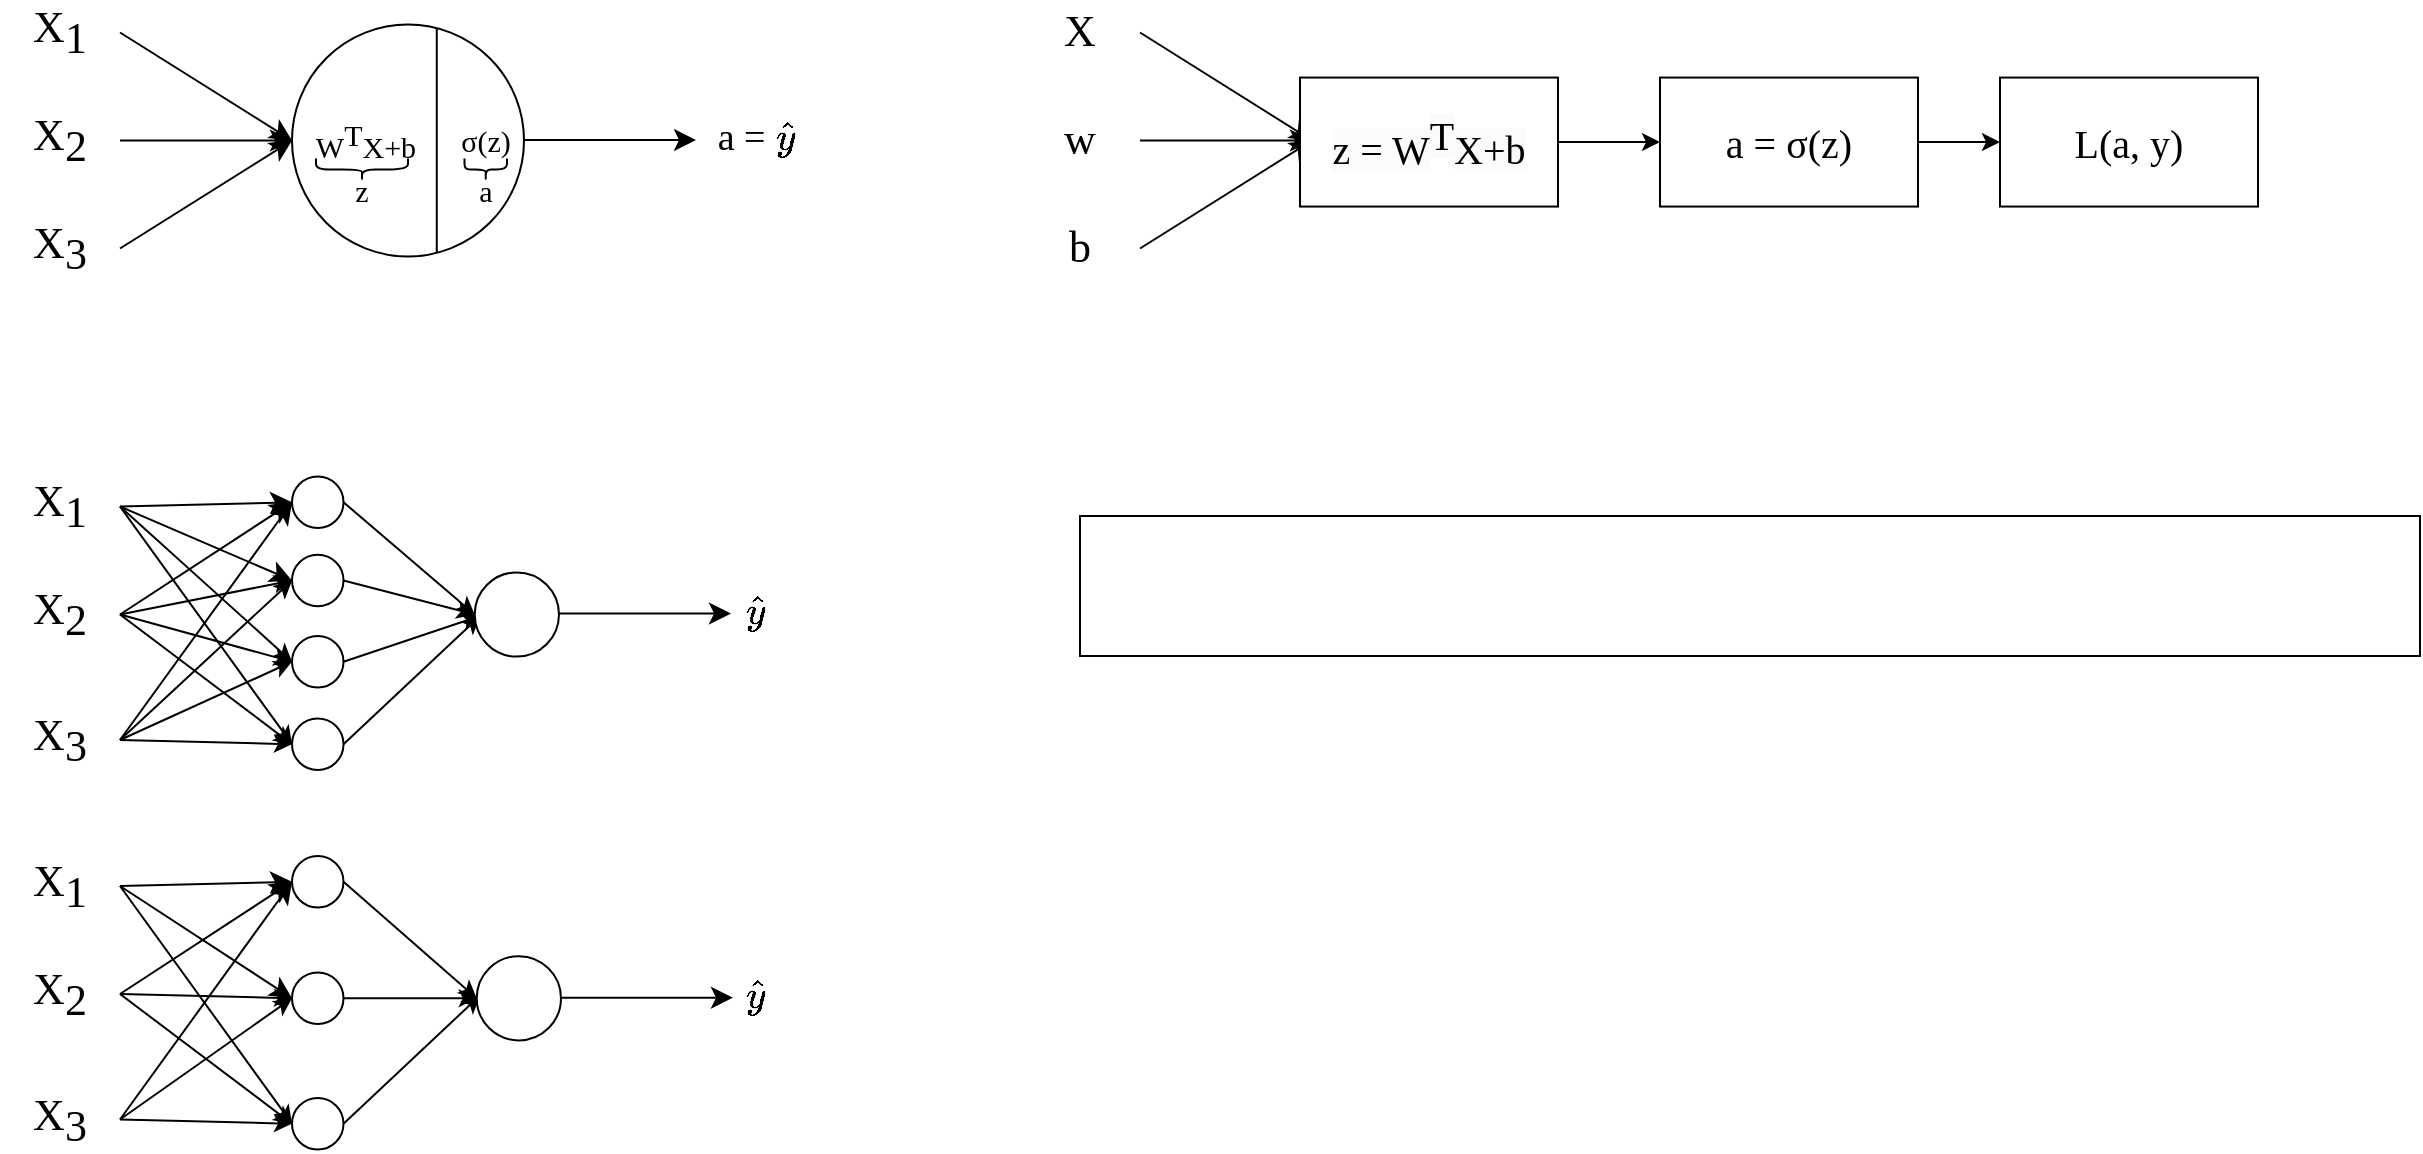 <mxfile version="22.1.18" type="github" pages="2">
  <diagram name="페이지-1" id="_IFYJEpoKboHJhsEix0b">
    <mxGraphModel dx="2501" dy="1991" grid="1" gridSize="10" guides="1" tooltips="1" connect="1" arrows="1" fold="1" page="1" pageScale="1" pageWidth="827" pageHeight="1169" math="1" shadow="0">
      <root>
        <mxCell id="0" />
        <mxCell id="1" parent="0" />
        <mxCell id="_biOvlT3jY3KUtjjb9Sy-1" value="X&lt;sub style=&quot;font-size: 22px;&quot;&gt;1&lt;/sub&gt;" style="text;strokeColor=none;fillColor=none;html=1;align=center;verticalAlign=middle;whiteSpace=wrap;rounded=0;fontSize=22;fontFamily=Times New Roman;" parent="1" vertex="1">
          <mxGeometry x="-360" y="-956.75" width="60" height="30" as="geometry" />
        </mxCell>
        <mxCell id="_biOvlT3jY3KUtjjb9Sy-2" value="X&lt;sub style=&quot;font-size: 22px;&quot;&gt;2&lt;/sub&gt;" style="text;strokeColor=none;fillColor=none;html=1;align=center;verticalAlign=middle;whiteSpace=wrap;rounded=0;fontSize=22;fontFamily=Times New Roman;" parent="1" vertex="1">
          <mxGeometry x="-360" y="-902.75" width="60" height="30" as="geometry" />
        </mxCell>
        <mxCell id="_biOvlT3jY3KUtjjb9Sy-3" value="X&lt;sub style=&quot;font-size: 22px;&quot;&gt;3&lt;/sub&gt;" style="text;strokeColor=none;fillColor=none;html=1;align=center;verticalAlign=middle;whiteSpace=wrap;rounded=0;fontSize=22;fontFamily=Times New Roman;" parent="1" vertex="1">
          <mxGeometry x="-360" y="-848.75" width="60" height="30" as="geometry" />
        </mxCell>
        <mxCell id="_biOvlT3jY3KUtjjb9Sy-4" value="" style="ellipse;whiteSpace=wrap;html=1;aspect=fixed;fontSize=15;fontFamily=Times New Roman;" parent="1" vertex="1">
          <mxGeometry x="-214" y="-945.75" width="116" height="116" as="geometry" />
        </mxCell>
        <mxCell id="_biOvlT3jY3KUtjjb9Sy-5" value="" style="endArrow=none;html=1;rounded=0;fontSize=15;startSize=8;endSize=8;curved=1;entryX=0.624;entryY=0.019;entryDx=0;entryDy=0;entryPerimeter=0;exitX=0.624;exitY=0.983;exitDx=0;exitDy=0;exitPerimeter=0;fontFamily=Times New Roman;" parent="1" source="_biOvlT3jY3KUtjjb9Sy-4" target="_biOvlT3jY3KUtjjb9Sy-4" edge="1">
          <mxGeometry width="50" height="50" relative="1" as="geometry">
            <mxPoint x="-141.682" y="-833.87" as="sourcePoint" />
            <mxPoint x="-140.764" y="-927.2" as="targetPoint" />
          </mxGeometry>
        </mxCell>
        <mxCell id="_biOvlT3jY3KUtjjb9Sy-6" value="W&lt;sup style=&quot;font-size: 15px;&quot;&gt;T&lt;/sup&gt;X+b" style="text;strokeColor=none;fillColor=none;html=1;align=center;verticalAlign=middle;whiteSpace=wrap;rounded=0;fontSize=15;fontFamily=Times New Roman;" parent="1" vertex="1">
          <mxGeometry x="-207" y="-902.75" width="60" height="30" as="geometry" />
        </mxCell>
        <mxCell id="_biOvlT3jY3KUtjjb9Sy-7" value="σ(z)" style="text;strokeColor=none;fillColor=none;html=1;align=center;verticalAlign=middle;whiteSpace=wrap;rounded=0;fontSize=15;fontFamily=Times New Roman;" parent="1" vertex="1">
          <mxGeometry x="-147" y="-902.75" width="60" height="30" as="geometry" />
        </mxCell>
        <mxCell id="_biOvlT3jY3KUtjjb9Sy-8" value="" style="shape=curlyBracket;whiteSpace=wrap;html=1;rounded=1;flipH=1;labelPosition=right;verticalLabelPosition=middle;align=left;verticalAlign=middle;fontSize=15;rotation=90;fontFamily=Times New Roman;" parent="1" vertex="1">
          <mxGeometry x="-184.5" y="-896.25" width="11" height="46" as="geometry" />
        </mxCell>
        <mxCell id="_biOvlT3jY3KUtjjb9Sy-9" value="" style="shape=curlyBracket;whiteSpace=wrap;html=1;rounded=1;flipH=1;labelPosition=right;verticalLabelPosition=middle;align=left;verticalAlign=middle;fontSize=15;rotation=90;fontFamily=Times New Roman;" parent="1" vertex="1">
          <mxGeometry x="-122.63" y="-883.87" width="11" height="21.25" as="geometry" />
        </mxCell>
        <mxCell id="_biOvlT3jY3KUtjjb9Sy-10" value="z" style="text;strokeColor=none;fillColor=none;html=1;align=center;verticalAlign=middle;whiteSpace=wrap;rounded=0;fontSize=15;fontFamily=Times New Roman;" parent="1" vertex="1">
          <mxGeometry x="-208.87" y="-877.75" width="60" height="30" as="geometry" />
        </mxCell>
        <mxCell id="_biOvlT3jY3KUtjjb9Sy-11" value="a" style="text;strokeColor=none;fillColor=none;html=1;align=center;verticalAlign=middle;whiteSpace=wrap;rounded=0;fontSize=15;fontFamily=Times New Roman;" parent="1" vertex="1">
          <mxGeometry x="-147" y="-877.75" width="60" height="30" as="geometry" />
        </mxCell>
        <mxCell id="_biOvlT3jY3KUtjjb9Sy-12" value="" style="endArrow=classic;html=1;rounded=0;fontSize=15;startSize=8;endSize=8;curved=1;exitX=1;exitY=0.5;exitDx=0;exitDy=0;entryX=0;entryY=0.5;entryDx=0;entryDy=0;fontFamily=Times New Roman;" parent="1" source="_biOvlT3jY3KUtjjb9Sy-1" target="_biOvlT3jY3KUtjjb9Sy-4" edge="1">
          <mxGeometry width="50" height="50" relative="1" as="geometry">
            <mxPoint x="-302" y="-935.75" as="sourcePoint" />
            <mxPoint x="-252" y="-985.75" as="targetPoint" />
          </mxGeometry>
        </mxCell>
        <mxCell id="_biOvlT3jY3KUtjjb9Sy-13" value="" style="endArrow=classic;html=1;rounded=0;fontSize=15;startSize=8;endSize=8;curved=1;exitX=1;exitY=0.5;exitDx=0;exitDy=0;entryX=0;entryY=0.5;entryDx=0;entryDy=0;fontFamily=Times New Roman;" parent="1" source="_biOvlT3jY3KUtjjb9Sy-2" target="_biOvlT3jY3KUtjjb9Sy-4" edge="1">
          <mxGeometry width="50" height="50" relative="1" as="geometry">
            <mxPoint x="-290" y="-931.75" as="sourcePoint" />
            <mxPoint x="-156" y="-882.75" as="targetPoint" />
          </mxGeometry>
        </mxCell>
        <mxCell id="_biOvlT3jY3KUtjjb9Sy-14" value="" style="endArrow=classic;html=1;rounded=0;fontSize=15;startSize=8;endSize=8;curved=1;exitX=1;exitY=0.5;exitDx=0;exitDy=0;entryX=0;entryY=0.5;entryDx=0;entryDy=0;fontFamily=Times New Roman;" parent="1" source="_biOvlT3jY3KUtjjb9Sy-3" target="_biOvlT3jY3KUtjjb9Sy-4" edge="1">
          <mxGeometry width="50" height="50" relative="1" as="geometry">
            <mxPoint x="-280" y="-921.75" as="sourcePoint" />
            <mxPoint x="-146" y="-872.75" as="targetPoint" />
          </mxGeometry>
        </mxCell>
        <mxCell id="_biOvlT3jY3KUtjjb9Sy-15" value="" style="endArrow=classic;html=1;rounded=0;fontSize=15;startSize=8;endSize=8;curved=1;exitX=1;exitY=0.5;exitDx=0;exitDy=0;entryX=0;entryY=0.5;entryDx=0;entryDy=0;fontFamily=Times New Roman;" parent="1" edge="1">
          <mxGeometry width="50" height="50" relative="1" as="geometry">
            <mxPoint x="-98" y="-887.99" as="sourcePoint" />
            <mxPoint x="-12" y="-887.99" as="targetPoint" />
          </mxGeometry>
        </mxCell>
        <mxCell id="_biOvlT3jY3KUtjjb9Sy-18" value="&lt;font style=&quot;font-size: 19px;&quot;&gt;a = \( \hat{y} \)&lt;/font&gt;" style="text;html=1;strokeColor=none;fillColor=none;align=center;verticalAlign=middle;whiteSpace=wrap;rounded=0;aspect=fixed;fontSize=19;fontFamily=Times New Roman;" parent="1" vertex="1">
          <mxGeometry x="-60" y="-956.75" width="156" height="135.06" as="geometry" />
        </mxCell>
        <mxCell id="_biOvlT3jY3KUtjjb9Sy-42" style="rounded=0;orthogonalLoop=1;jettySize=auto;html=1;exitX=1;exitY=0.5;exitDx=0;exitDy=0;entryX=0;entryY=0.5;entryDx=0;entryDy=0;fontSize=15;fontFamily=Times New Roman;" parent="1" source="_biOvlT3jY3KUtjjb9Sy-19" target="_biOvlT3jY3KUtjjb9Sy-36" edge="1">
          <mxGeometry relative="1" as="geometry" />
        </mxCell>
        <mxCell id="_biOvlT3jY3KUtjjb9Sy-44" style="rounded=0;orthogonalLoop=1;jettySize=auto;html=1;exitX=1;exitY=0.5;exitDx=0;exitDy=0;entryX=0;entryY=0.5;entryDx=0;entryDy=0;fontSize=15;fontFamily=Times New Roman;" parent="1" source="_biOvlT3jY3KUtjjb9Sy-19" target="_biOvlT3jY3KUtjjb9Sy-37" edge="1">
          <mxGeometry relative="1" as="geometry" />
        </mxCell>
        <mxCell id="_biOvlT3jY3KUtjjb9Sy-19" value="X&lt;sub style=&quot;font-size: 22px;&quot;&gt;1&lt;/sub&gt;" style="text;strokeColor=none;fillColor=none;html=1;align=center;verticalAlign=middle;whiteSpace=wrap;rounded=0;fontSize=22;fontFamily=Times New Roman;" parent="1" vertex="1">
          <mxGeometry x="-360" y="-719.75" width="60" height="30" as="geometry" />
        </mxCell>
        <mxCell id="_biOvlT3jY3KUtjjb9Sy-45" style="rounded=0;orthogonalLoop=1;jettySize=auto;html=1;exitX=1;exitY=0.5;exitDx=0;exitDy=0;entryX=0;entryY=0.5;entryDx=0;entryDy=0;fontSize=15;fontFamily=Times New Roman;" parent="1" source="_biOvlT3jY3KUtjjb9Sy-20" target="_biOvlT3jY3KUtjjb9Sy-35" edge="1">
          <mxGeometry relative="1" as="geometry" />
        </mxCell>
        <mxCell id="_biOvlT3jY3KUtjjb9Sy-46" style="rounded=0;orthogonalLoop=1;jettySize=auto;html=1;exitX=1;exitY=0.5;exitDx=0;exitDy=0;entryX=0;entryY=0.5;entryDx=0;entryDy=0;fontSize=15;fontFamily=Times New Roman;" parent="1" source="_biOvlT3jY3KUtjjb9Sy-20" target="_biOvlT3jY3KUtjjb9Sy-36" edge="1">
          <mxGeometry relative="1" as="geometry" />
        </mxCell>
        <mxCell id="_biOvlT3jY3KUtjjb9Sy-47" style="rounded=0;orthogonalLoop=1;jettySize=auto;html=1;exitX=1;exitY=0.5;exitDx=0;exitDy=0;entryX=0;entryY=0.5;entryDx=0;entryDy=0;fontSize=15;fontFamily=Times New Roman;" parent="1" source="_biOvlT3jY3KUtjjb9Sy-20" target="_biOvlT3jY3KUtjjb9Sy-37" edge="1">
          <mxGeometry relative="1" as="geometry" />
        </mxCell>
        <mxCell id="_biOvlT3jY3KUtjjb9Sy-20" value="X&lt;sub style=&quot;font-size: 22px;&quot;&gt;2&lt;/sub&gt;" style="text;strokeColor=none;fillColor=none;html=1;align=center;verticalAlign=middle;whiteSpace=wrap;rounded=0;fontSize=22;fontFamily=Times New Roman;" parent="1" vertex="1">
          <mxGeometry x="-360" y="-665.75" width="60" height="30" as="geometry" />
        </mxCell>
        <mxCell id="_biOvlT3jY3KUtjjb9Sy-48" style="rounded=0;orthogonalLoop=1;jettySize=auto;html=1;exitX=1;exitY=0.5;exitDx=0;exitDy=0;entryX=0;entryY=0.5;entryDx=0;entryDy=0;fontSize=15;fontFamily=Times New Roman;" parent="1" source="_biOvlT3jY3KUtjjb9Sy-21" target="_biOvlT3jY3KUtjjb9Sy-35" edge="1">
          <mxGeometry relative="1" as="geometry" />
        </mxCell>
        <mxCell id="_biOvlT3jY3KUtjjb9Sy-49" style="rounded=0;orthogonalLoop=1;jettySize=auto;html=1;exitX=1;exitY=0.5;exitDx=0;exitDy=0;entryX=0;entryY=0.5;entryDx=0;entryDy=0;fontSize=15;fontFamily=Times New Roman;" parent="1" source="_biOvlT3jY3KUtjjb9Sy-21" target="_biOvlT3jY3KUtjjb9Sy-36" edge="1">
          <mxGeometry relative="1" as="geometry" />
        </mxCell>
        <mxCell id="_biOvlT3jY3KUtjjb9Sy-50" style="rounded=0;orthogonalLoop=1;jettySize=auto;html=1;exitX=1;exitY=0.5;exitDx=0;exitDy=0;entryX=0;entryY=0.5;entryDx=0;entryDy=0;fontSize=15;fontFamily=Times New Roman;" parent="1" source="_biOvlT3jY3KUtjjb9Sy-21" target="_biOvlT3jY3KUtjjb9Sy-37" edge="1">
          <mxGeometry relative="1" as="geometry" />
        </mxCell>
        <mxCell id="_biOvlT3jY3KUtjjb9Sy-21" value="X&lt;sub style=&quot;font-size: 22px;&quot;&gt;3&lt;/sub&gt;" style="text;strokeColor=none;fillColor=none;html=1;align=center;verticalAlign=middle;whiteSpace=wrap;rounded=0;fontSize=22;fontFamily=Times New Roman;" parent="1" vertex="1">
          <mxGeometry x="-360" y="-603" width="60" height="30" as="geometry" />
        </mxCell>
        <mxCell id="_biOvlT3jY3KUtjjb9Sy-52" style="rounded=0;orthogonalLoop=1;jettySize=auto;html=1;exitX=1;exitY=0.5;exitDx=0;exitDy=0;entryX=0;entryY=0.5;entryDx=0;entryDy=0;fontSize=15;fontFamily=Times New Roman;" parent="1" source="_biOvlT3jY3KUtjjb9Sy-22" target="_biOvlT3jY3KUtjjb9Sy-51" edge="1">
          <mxGeometry relative="1" as="geometry" />
        </mxCell>
        <mxCell id="_biOvlT3jY3KUtjjb9Sy-22" value="" style="ellipse;whiteSpace=wrap;html=1;aspect=fixed;fontSize=15;fontFamily=Times New Roman;" parent="1" vertex="1">
          <mxGeometry x="-214" y="-719.75" width="25.75" height="25.75" as="geometry" />
        </mxCell>
        <mxCell id="_biOvlT3jY3KUtjjb9Sy-30" value="" style="endArrow=classic;html=1;rounded=0;fontSize=15;startSize=8;endSize=8;curved=1;exitX=1;exitY=0.5;exitDx=0;exitDy=0;entryX=0;entryY=0.5;entryDx=0;entryDy=0;fontFamily=Times New Roman;" parent="1" source="_biOvlT3jY3KUtjjb9Sy-19" target="_biOvlT3jY3KUtjjb9Sy-22" edge="1">
          <mxGeometry width="50" height="50" relative="1" as="geometry">
            <mxPoint x="-302" y="-715.75" as="sourcePoint" />
            <mxPoint x="-252" y="-765.75" as="targetPoint" />
          </mxGeometry>
        </mxCell>
        <mxCell id="_biOvlT3jY3KUtjjb9Sy-31" value="" style="endArrow=classic;html=1;rounded=0;fontSize=15;startSize=8;endSize=8;curved=1;exitX=1;exitY=0.5;exitDx=0;exitDy=0;entryX=0;entryY=0.5;entryDx=0;entryDy=0;fontFamily=Times New Roman;" parent="1" source="_biOvlT3jY3KUtjjb9Sy-20" target="_biOvlT3jY3KUtjjb9Sy-22" edge="1">
          <mxGeometry width="50" height="50" relative="1" as="geometry">
            <mxPoint x="-290" y="-711.75" as="sourcePoint" />
            <mxPoint x="-156" y="-662.75" as="targetPoint" />
          </mxGeometry>
        </mxCell>
        <mxCell id="_biOvlT3jY3KUtjjb9Sy-32" value="" style="endArrow=classic;html=1;rounded=0;fontSize=15;startSize=8;endSize=8;curved=1;exitX=1;exitY=0.5;exitDx=0;exitDy=0;entryX=0;entryY=0.5;entryDx=0;entryDy=0;fontFamily=Times New Roman;" parent="1" source="_biOvlT3jY3KUtjjb9Sy-21" target="_biOvlT3jY3KUtjjb9Sy-22" edge="1">
          <mxGeometry width="50" height="50" relative="1" as="geometry">
            <mxPoint x="-280" y="-701.75" as="sourcePoint" />
            <mxPoint x="-146" y="-652.75" as="targetPoint" />
          </mxGeometry>
        </mxCell>
        <mxCell id="_biOvlT3jY3KUtjjb9Sy-33" value="" style="endArrow=classic;html=1;rounded=0;fontSize=15;startSize=8;endSize=8;curved=1;exitX=1;exitY=0.5;exitDx=0;exitDy=0;entryX=0;entryY=0.5;entryDx=0;entryDy=0;fontFamily=Times New Roman;" parent="1" edge="1">
          <mxGeometry width="50" height="50" relative="1" as="geometry">
            <mxPoint x="-80.51" y="-651.25" as="sourcePoint" />
            <mxPoint x="5.49" y="-651.25" as="targetPoint" />
          </mxGeometry>
        </mxCell>
        <mxCell id="_biOvlT3jY3KUtjjb9Sy-34" value="&lt;font style=&quot;font-size: 19px;&quot;&gt;\( \hat{y} \)&lt;/font&gt;" style="text;html=1;strokeColor=none;fillColor=none;align=center;verticalAlign=middle;whiteSpace=wrap;rounded=0;aspect=fixed;fontSize=19;fontFamily=Times New Roman;" parent="1" vertex="1">
          <mxGeometry x="-60" y="-719.75" width="156" height="135.06" as="geometry" />
        </mxCell>
        <mxCell id="_biOvlT3jY3KUtjjb9Sy-53" style="edgeStyle=none;rounded=0;orthogonalLoop=1;jettySize=auto;html=1;exitX=1;exitY=0.5;exitDx=0;exitDy=0;entryX=0;entryY=0.5;entryDx=0;entryDy=0;fontSize=15;fontFamily=Times New Roman;" parent="1" source="_biOvlT3jY3KUtjjb9Sy-35" target="_biOvlT3jY3KUtjjb9Sy-51" edge="1">
          <mxGeometry relative="1" as="geometry" />
        </mxCell>
        <mxCell id="_biOvlT3jY3KUtjjb9Sy-35" value="" style="ellipse;whiteSpace=wrap;html=1;aspect=fixed;fontSize=15;fontFamily=Times New Roman;" parent="1" vertex="1">
          <mxGeometry x="-214" y="-680.62" width="25.75" height="25.75" as="geometry" />
        </mxCell>
        <mxCell id="_biOvlT3jY3KUtjjb9Sy-54" style="edgeStyle=none;rounded=0;orthogonalLoop=1;jettySize=auto;html=1;exitX=1;exitY=0.5;exitDx=0;exitDy=0;fontSize=15;fontFamily=Times New Roman;" parent="1" source="_biOvlT3jY3KUtjjb9Sy-36" edge="1">
          <mxGeometry relative="1" as="geometry">
            <mxPoint x="-120" y="-650" as="targetPoint" />
          </mxGeometry>
        </mxCell>
        <mxCell id="_biOvlT3jY3KUtjjb9Sy-36" value="" style="ellipse;whiteSpace=wrap;html=1;aspect=fixed;fontSize=15;fontFamily=Times New Roman;" parent="1" vertex="1">
          <mxGeometry x="-214" y="-640" width="25.75" height="25.75" as="geometry" />
        </mxCell>
        <mxCell id="_biOvlT3jY3KUtjjb9Sy-55" style="edgeStyle=none;rounded=0;orthogonalLoop=1;jettySize=auto;html=1;exitX=1;exitY=0.5;exitDx=0;exitDy=0;fontSize=15;fontFamily=Times New Roman;" parent="1" source="_biOvlT3jY3KUtjjb9Sy-37" edge="1">
          <mxGeometry relative="1" as="geometry">
            <mxPoint x="-120" y="-650" as="targetPoint" />
          </mxGeometry>
        </mxCell>
        <mxCell id="_biOvlT3jY3KUtjjb9Sy-37" value="" style="ellipse;whiteSpace=wrap;html=1;aspect=fixed;fontSize=15;fontFamily=Times New Roman;" parent="1" vertex="1">
          <mxGeometry x="-214" y="-598.75" width="25.75" height="25.75" as="geometry" />
        </mxCell>
        <mxCell id="_biOvlT3jY3KUtjjb9Sy-41" value="" style="endArrow=classic;html=1;rounded=0;fontSize=15;startSize=8;endSize=8;curved=1;exitX=1;exitY=0.5;exitDx=0;exitDy=0;entryX=0;entryY=0.5;entryDx=0;entryDy=0;fontFamily=Times New Roman;" parent="1" source="_biOvlT3jY3KUtjjb9Sy-19" target="_biOvlT3jY3KUtjjb9Sy-35" edge="1">
          <mxGeometry width="50" height="50" relative="1" as="geometry">
            <mxPoint x="-290" y="-695" as="sourcePoint" />
            <mxPoint x="-204" y="-697" as="targetPoint" />
          </mxGeometry>
        </mxCell>
        <mxCell id="_biOvlT3jY3KUtjjb9Sy-51" value="" style="ellipse;whiteSpace=wrap;html=1;aspect=fixed;fontSize=15;fontFamily=Times New Roman;" parent="1" vertex="1">
          <mxGeometry x="-122.63" y="-671.81" width="42.12" height="42.12" as="geometry" />
        </mxCell>
        <mxCell id="_biOvlT3jY3KUtjjb9Sy-58" style="rounded=0;orthogonalLoop=1;jettySize=auto;html=1;exitX=1;exitY=0.5;exitDx=0;exitDy=0;entryX=0;entryY=0.5;entryDx=0;entryDy=0;fontSize=15;fontFamily=Times New Roman;" parent="1" source="_biOvlT3jY3KUtjjb9Sy-60" target="_biOvlT3jY3KUtjjb9Sy-78" edge="1">
          <mxGeometry relative="1" as="geometry" />
        </mxCell>
        <mxCell id="_biOvlT3jY3KUtjjb9Sy-60" value="X&lt;sub style=&quot;font-size: 22px;&quot;&gt;1&lt;/sub&gt;" style="text;strokeColor=none;fillColor=none;html=1;align=center;verticalAlign=middle;whiteSpace=wrap;rounded=0;fontSize=22;fontFamily=Times New Roman;" parent="1" vertex="1">
          <mxGeometry x="-360" y="-530" width="60" height="30" as="geometry" />
        </mxCell>
        <mxCell id="_biOvlT3jY3KUtjjb9Sy-61" style="rounded=0;orthogonalLoop=1;jettySize=auto;html=1;exitX=1;exitY=0.5;exitDx=0;exitDy=0;entryX=0;entryY=0.5;entryDx=0;entryDy=0;fontSize=15;fontFamily=Times New Roman;" parent="1" source="_biOvlT3jY3KUtjjb9Sy-64" target="_biOvlT3jY3KUtjjb9Sy-76" edge="1">
          <mxGeometry relative="1" as="geometry" />
        </mxCell>
        <mxCell id="_biOvlT3jY3KUtjjb9Sy-62" style="rounded=0;orthogonalLoop=1;jettySize=auto;html=1;exitX=1;exitY=0.5;exitDx=0;exitDy=0;entryX=0;entryY=0.5;entryDx=0;entryDy=0;fontSize=15;fontFamily=Times New Roman;" parent="1" source="_biOvlT3jY3KUtjjb9Sy-64" target="_biOvlT3jY3KUtjjb9Sy-78" edge="1">
          <mxGeometry relative="1" as="geometry" />
        </mxCell>
        <mxCell id="_biOvlT3jY3KUtjjb9Sy-64" value="X&lt;sub style=&quot;font-size: 22px;&quot;&gt;2&lt;/sub&gt;" style="text;strokeColor=none;fillColor=none;html=1;align=center;verticalAlign=middle;whiteSpace=wrap;rounded=0;fontSize=22;fontFamily=Times New Roman;" parent="1" vertex="1">
          <mxGeometry x="-360" y="-476" width="60" height="30" as="geometry" />
        </mxCell>
        <mxCell id="_biOvlT3jY3KUtjjb9Sy-65" style="rounded=0;orthogonalLoop=1;jettySize=auto;html=1;exitX=1;exitY=0.5;exitDx=0;exitDy=0;entryX=0;entryY=0.5;entryDx=0;entryDy=0;fontSize=15;fontFamily=Times New Roman;" parent="1" source="_biOvlT3jY3KUtjjb9Sy-68" target="_biOvlT3jY3KUtjjb9Sy-76" edge="1">
          <mxGeometry relative="1" as="geometry" />
        </mxCell>
        <mxCell id="_biOvlT3jY3KUtjjb9Sy-66" style="rounded=0;orthogonalLoop=1;jettySize=auto;html=1;exitX=1;exitY=0.5;exitDx=0;exitDy=0;entryX=0;entryY=0.5;entryDx=0;entryDy=0;fontSize=15;fontFamily=Times New Roman;" parent="1" source="_biOvlT3jY3KUtjjb9Sy-68" target="_biOvlT3jY3KUtjjb9Sy-78" edge="1">
          <mxGeometry relative="1" as="geometry" />
        </mxCell>
        <mxCell id="_biOvlT3jY3KUtjjb9Sy-68" value="X&lt;sub style=&quot;font-size: 22px;&quot;&gt;3&lt;/sub&gt;" style="text;strokeColor=none;fillColor=none;html=1;align=center;verticalAlign=middle;whiteSpace=wrap;rounded=0;fontSize=22;fontFamily=Times New Roman;" parent="1" vertex="1">
          <mxGeometry x="-360" y="-413.25" width="60" height="30" as="geometry" />
        </mxCell>
        <mxCell id="_biOvlT3jY3KUtjjb9Sy-69" style="rounded=0;orthogonalLoop=1;jettySize=auto;html=1;exitX=1;exitY=0.5;exitDx=0;exitDy=0;entryX=0;entryY=0.5;entryDx=0;entryDy=0;fontSize=15;fontFamily=Times New Roman;" parent="1" source="_biOvlT3jY3KUtjjb9Sy-70" target="_biOvlT3jY3KUtjjb9Sy-82" edge="1">
          <mxGeometry relative="1" as="geometry" />
        </mxCell>
        <mxCell id="_biOvlT3jY3KUtjjb9Sy-70" value="" style="ellipse;whiteSpace=wrap;html=1;aspect=fixed;fontSize=15;fontFamily=Times New Roman;" parent="1" vertex="1">
          <mxGeometry x="-214" y="-530" width="25.75" height="25.75" as="geometry" />
        </mxCell>
        <mxCell id="_biOvlT3jY3KUtjjb9Sy-71" value="" style="endArrow=classic;html=1;rounded=0;fontSize=15;startSize=8;endSize=8;curved=1;exitX=1;exitY=0.5;exitDx=0;exitDy=0;entryX=0;entryY=0.5;entryDx=0;entryDy=0;fontFamily=Times New Roman;" parent="1" source="_biOvlT3jY3KUtjjb9Sy-60" target="_biOvlT3jY3KUtjjb9Sy-70" edge="1">
          <mxGeometry width="50" height="50" relative="1" as="geometry">
            <mxPoint x="-302" y="-526" as="sourcePoint" />
            <mxPoint x="-252" y="-576" as="targetPoint" />
          </mxGeometry>
        </mxCell>
        <mxCell id="_biOvlT3jY3KUtjjb9Sy-72" value="" style="endArrow=classic;html=1;rounded=0;fontSize=15;startSize=8;endSize=8;curved=1;exitX=1;exitY=0.5;exitDx=0;exitDy=0;entryX=0;entryY=0.5;entryDx=0;entryDy=0;fontFamily=Times New Roman;" parent="1" source="_biOvlT3jY3KUtjjb9Sy-64" target="_biOvlT3jY3KUtjjb9Sy-70" edge="1">
          <mxGeometry width="50" height="50" relative="1" as="geometry">
            <mxPoint x="-290" y="-522" as="sourcePoint" />
            <mxPoint x="-156" y="-473" as="targetPoint" />
          </mxGeometry>
        </mxCell>
        <mxCell id="_biOvlT3jY3KUtjjb9Sy-73" value="" style="endArrow=classic;html=1;rounded=0;fontSize=15;startSize=8;endSize=8;curved=1;exitX=1;exitY=0.5;exitDx=0;exitDy=0;entryX=0;entryY=0.5;entryDx=0;entryDy=0;fontFamily=Times New Roman;" parent="1" source="_biOvlT3jY3KUtjjb9Sy-68" target="_biOvlT3jY3KUtjjb9Sy-70" edge="1">
          <mxGeometry width="50" height="50" relative="1" as="geometry">
            <mxPoint x="-280" y="-512" as="sourcePoint" />
            <mxPoint x="-146" y="-463" as="targetPoint" />
          </mxGeometry>
        </mxCell>
        <mxCell id="_biOvlT3jY3KUtjjb9Sy-74" value="" style="endArrow=classic;html=1;rounded=0;fontSize=15;startSize=8;endSize=8;curved=1;exitX=1;exitY=0.5;exitDx=0;exitDy=0;entryX=0;entryY=0.5;entryDx=0;entryDy=0;fontFamily=Times New Roman;" parent="1" edge="1">
          <mxGeometry width="50" height="50" relative="1" as="geometry">
            <mxPoint x="-79.51" y="-459.16" as="sourcePoint" />
            <mxPoint x="6.49" y="-459.16" as="targetPoint" />
          </mxGeometry>
        </mxCell>
        <mxCell id="_biOvlT3jY3KUtjjb9Sy-75" style="edgeStyle=none;rounded=0;orthogonalLoop=1;jettySize=auto;html=1;exitX=1;exitY=0.5;exitDx=0;exitDy=0;entryX=0;entryY=0.5;entryDx=0;entryDy=0;fontSize=15;fontFamily=Times New Roman;" parent="1" source="_biOvlT3jY3KUtjjb9Sy-76" target="_biOvlT3jY3KUtjjb9Sy-82" edge="1">
          <mxGeometry relative="1" as="geometry" />
        </mxCell>
        <mxCell id="_biOvlT3jY3KUtjjb9Sy-76" value="" style="ellipse;whiteSpace=wrap;html=1;aspect=fixed;fontSize=15;fontFamily=Times New Roman;" parent="1" vertex="1">
          <mxGeometry x="-214" y="-471.75" width="25.75" height="25.75" as="geometry" />
        </mxCell>
        <mxCell id="_biOvlT3jY3KUtjjb9Sy-77" style="edgeStyle=none;rounded=0;orthogonalLoop=1;jettySize=auto;html=1;exitX=1;exitY=0.5;exitDx=0;exitDy=0;fontSize=15;fontFamily=Times New Roman;" parent="1" source="_biOvlT3jY3KUtjjb9Sy-78" edge="1">
          <mxGeometry relative="1" as="geometry">
            <mxPoint x="-120" y="-460.25" as="targetPoint" />
          </mxGeometry>
        </mxCell>
        <mxCell id="_biOvlT3jY3KUtjjb9Sy-78" value="" style="ellipse;whiteSpace=wrap;html=1;aspect=fixed;fontSize=15;fontFamily=Times New Roman;" parent="1" vertex="1">
          <mxGeometry x="-214" y="-409" width="25.75" height="25.75" as="geometry" />
        </mxCell>
        <mxCell id="_biOvlT3jY3KUtjjb9Sy-81" value="" style="endArrow=classic;html=1;rounded=0;fontSize=15;startSize=8;endSize=8;curved=1;exitX=1;exitY=0.5;exitDx=0;exitDy=0;entryX=0;entryY=0.5;entryDx=0;entryDy=0;fontFamily=Times New Roman;" parent="1" source="_biOvlT3jY3KUtjjb9Sy-60" target="_biOvlT3jY3KUtjjb9Sy-76" edge="1">
          <mxGeometry width="50" height="50" relative="1" as="geometry">
            <mxPoint x="-290" y="-505.25" as="sourcePoint" />
            <mxPoint x="-204" y="-507.25" as="targetPoint" />
          </mxGeometry>
        </mxCell>
        <mxCell id="_biOvlT3jY3KUtjjb9Sy-82" value="" style="ellipse;whiteSpace=wrap;html=1;aspect=fixed;fontSize=15;fontFamily=Times New Roman;" parent="1" vertex="1">
          <mxGeometry x="-121.63" y="-479.93" width="42.12" height="42.12" as="geometry" />
        </mxCell>
        <mxCell id="_biOvlT3jY3KUtjjb9Sy-83" value="&lt;font style=&quot;font-size: 19px;&quot;&gt;\( \hat{y} \)&lt;/font&gt;" style="text;html=1;strokeColor=none;fillColor=none;align=center;verticalAlign=middle;whiteSpace=wrap;rounded=0;aspect=fixed;fontSize=19;fontFamily=Times New Roman;" parent="1" vertex="1">
          <mxGeometry x="-60" y="-527.87" width="156" height="135.06" as="geometry" />
        </mxCell>
        <mxCell id="eMw9tgwKE5Bn_N-785vP-5" value="X" style="text;strokeColor=none;fillColor=none;html=1;align=center;verticalAlign=middle;whiteSpace=wrap;rounded=0;fontSize=22;fontFamily=Times New Roman;" parent="1" vertex="1">
          <mxGeometry x="150" y="-956.75" width="60" height="30" as="geometry" />
        </mxCell>
        <mxCell id="eMw9tgwKE5Bn_N-785vP-6" value="w" style="text;strokeColor=none;fillColor=none;html=1;align=center;verticalAlign=middle;whiteSpace=wrap;rounded=0;fontSize=22;fontFamily=Times New Roman;" parent="1" vertex="1">
          <mxGeometry x="150" y="-902.75" width="60" height="30" as="geometry" />
        </mxCell>
        <mxCell id="eMw9tgwKE5Bn_N-785vP-7" value="b" style="text;strokeColor=none;fillColor=none;html=1;align=center;verticalAlign=middle;whiteSpace=wrap;rounded=0;fontSize=22;fontFamily=Times New Roman;" parent="1" vertex="1">
          <mxGeometry x="150" y="-848.75" width="60" height="30" as="geometry" />
        </mxCell>
        <mxCell id="eMw9tgwKE5Bn_N-785vP-16" value="" style="endArrow=classic;html=1;rounded=0;fontSize=15;startSize=8;endSize=8;curved=1;exitX=1;exitY=0.5;exitDx=0;exitDy=0;entryX=0;entryY=0.5;entryDx=0;entryDy=0;fontFamily=Times New Roman;" parent="1" source="eMw9tgwKE5Bn_N-785vP-5" edge="1">
          <mxGeometry width="50" height="50" relative="1" as="geometry">
            <mxPoint x="208" y="-935.75" as="sourcePoint" />
            <mxPoint x="296" y="-887.75" as="targetPoint" />
          </mxGeometry>
        </mxCell>
        <mxCell id="eMw9tgwKE5Bn_N-785vP-17" value="" style="endArrow=classic;html=1;rounded=0;fontSize=15;startSize=8;endSize=8;curved=1;exitX=1;exitY=0.5;exitDx=0;exitDy=0;entryX=0;entryY=0.5;entryDx=0;entryDy=0;fontFamily=Times New Roman;" parent="1" source="eMw9tgwKE5Bn_N-785vP-6" edge="1">
          <mxGeometry width="50" height="50" relative="1" as="geometry">
            <mxPoint x="220" y="-931.75" as="sourcePoint" />
            <mxPoint x="296" y="-887.75" as="targetPoint" />
          </mxGeometry>
        </mxCell>
        <mxCell id="eMw9tgwKE5Bn_N-785vP-18" value="" style="endArrow=classic;html=1;rounded=0;fontSize=15;startSize=8;endSize=8;curved=1;exitX=1;exitY=0.5;exitDx=0;exitDy=0;entryX=0;entryY=0.5;entryDx=0;entryDy=0;fontFamily=Times New Roman;" parent="1" source="eMw9tgwKE5Bn_N-785vP-7" edge="1">
          <mxGeometry width="50" height="50" relative="1" as="geometry">
            <mxPoint x="230" y="-921.75" as="sourcePoint" />
            <mxPoint x="296" y="-887.75" as="targetPoint" />
          </mxGeometry>
        </mxCell>
        <mxCell id="eMw9tgwKE5Bn_N-785vP-27" style="edgeStyle=orthogonalEdgeStyle;rounded=0;orthogonalLoop=1;jettySize=auto;html=1;exitX=1;exitY=0.5;exitDx=0;exitDy=0;entryX=0;entryY=0.5;entryDx=0;entryDy=0;fontFamily=Times New Roman;" parent="1" source="eMw9tgwKE5Bn_N-785vP-23" target="eMw9tgwKE5Bn_N-785vP-24" edge="1">
          <mxGeometry relative="1" as="geometry" />
        </mxCell>
        <mxCell id="eMw9tgwKE5Bn_N-785vP-23" value="&lt;span style=&quot;color: rgb(0, 0, 0); font-size: 20px; font-style: normal; font-variant-ligatures: normal; font-variant-caps: normal; font-weight: 400; letter-spacing: normal; orphans: 2; text-align: center; text-indent: 0px; text-transform: none; widows: 2; word-spacing: 0px; -webkit-text-stroke-width: 0px; background-color: rgb(251, 251, 251); text-decoration-thickness: initial; text-decoration-style: initial; text-decoration-color: initial; float: none; display: inline !important;&quot;&gt;z = W&lt;/span&gt;&lt;sup style=&quot;border-color: var(--border-color); color: rgb(0, 0, 0); font-style: normal; font-variant-ligatures: normal; font-variant-caps: normal; font-weight: 400; letter-spacing: normal; orphans: 2; text-align: center; text-indent: 0px; text-transform: none; widows: 2; word-spacing: 0px; -webkit-text-stroke-width: 0px; background-color: rgb(251, 251, 251); text-decoration-thickness: initial; text-decoration-style: initial; text-decoration-color: initial; font-size: 20px;&quot;&gt;T&lt;/sup&gt;&lt;span style=&quot;color: rgb(0, 0, 0); font-size: 20px; font-style: normal; font-variant-ligatures: normal; font-variant-caps: normal; font-weight: 400; letter-spacing: normal; orphans: 2; text-align: center; text-indent: 0px; text-transform: none; widows: 2; word-spacing: 0px; -webkit-text-stroke-width: 0px; background-color: rgb(251, 251, 251); text-decoration-thickness: initial; text-decoration-style: initial; text-decoration-color: initial; float: none; display: inline !important;&quot;&gt;X+b&lt;/span&gt;" style="rounded=0;whiteSpace=wrap;html=1;fontSize=20;aspect=fixed;fontFamily=Times New Roman;" parent="1" vertex="1">
          <mxGeometry x="290" y="-919.22" width="129" height="64.5" as="geometry" />
        </mxCell>
        <mxCell id="eMw9tgwKE5Bn_N-785vP-26" style="edgeStyle=orthogonalEdgeStyle;rounded=0;orthogonalLoop=1;jettySize=auto;html=1;exitX=1;exitY=0.5;exitDx=0;exitDy=0;entryX=0;entryY=0.5;entryDx=0;entryDy=0;fontFamily=Times New Roman;" parent="1" source="eMw9tgwKE5Bn_N-785vP-24" target="eMw9tgwKE5Bn_N-785vP-25" edge="1">
          <mxGeometry relative="1" as="geometry" />
        </mxCell>
        <mxCell id="eMw9tgwKE5Bn_N-785vP-24" value="a = σ(z)" style="rounded=0;whiteSpace=wrap;html=1;fontSize=20;aspect=fixed;fontFamily=Times New Roman;" parent="1" vertex="1">
          <mxGeometry x="470" y="-919.22" width="129" height="64.5" as="geometry" />
        </mxCell>
        <mxCell id="eMw9tgwKE5Bn_N-785vP-25" value="L(a, y)" style="rounded=0;whiteSpace=wrap;html=1;fontSize=20;aspect=fixed;fontFamily=Times New Roman;" parent="1" vertex="1">
          <mxGeometry x="640" y="-919.22" width="129" height="64.5" as="geometry" />
        </mxCell>
        <mxCell id="eMw9tgwKE5Bn_N-785vP-28" value="" style="rounded=0;whiteSpace=wrap;html=1;" parent="1" vertex="1">
          <mxGeometry x="180" y="-700" width="670" height="70" as="geometry" />
        </mxCell>
      </root>
    </mxGraphModel>
  </diagram>
  <diagram id="apjI_N2GhfLfaWD6HM3q" name="페이지-2">
    <mxGraphModel dx="2474" dy="2022" grid="0" gridSize="10" guides="1" tooltips="1" connect="1" arrows="1" fold="1" page="0" pageScale="1" pageWidth="827" pageHeight="1169" math="0" shadow="0">
      <root>
        <mxCell id="0" />
        <mxCell id="1" parent="0" />
        <mxCell id="tdGntwzUCcAjOX-suuCC-1" value="X" style="text;strokeColor=none;fillColor=none;html=1;align=center;verticalAlign=middle;whiteSpace=wrap;rounded=0;fontSize=22;fontFamily=Times New Roman;" vertex="1" parent="1">
          <mxGeometry x="-453" y="-1036" width="60" height="30" as="geometry" />
        </mxCell>
        <mxCell id="tdGntwzUCcAjOX-suuCC-2" value="w" style="text;strokeColor=none;fillColor=none;html=1;align=center;verticalAlign=middle;whiteSpace=wrap;rounded=0;fontSize=22;fontFamily=Times New Roman;" vertex="1" parent="1">
          <mxGeometry x="-453" y="-982" width="60" height="30" as="geometry" />
        </mxCell>
        <mxCell id="tdGntwzUCcAjOX-suuCC-3" value="b" style="text;strokeColor=none;fillColor=none;html=1;align=center;verticalAlign=middle;whiteSpace=wrap;rounded=0;fontSize=22;fontFamily=Times New Roman;" vertex="1" parent="1">
          <mxGeometry x="-453" y="-928" width="60" height="30" as="geometry" />
        </mxCell>
        <mxCell id="tdGntwzUCcAjOX-suuCC-4" value="" style="endArrow=classic;html=1;rounded=0;fontSize=15;startSize=8;endSize=8;curved=1;exitX=1;exitY=0.5;exitDx=0;exitDy=0;entryX=0;entryY=0.5;entryDx=0;entryDy=0;fontFamily=Times New Roman;" edge="1" parent="1" source="tdGntwzUCcAjOX-suuCC-1">
          <mxGeometry width="50" height="50" relative="1" as="geometry">
            <mxPoint x="-395" y="-1015" as="sourcePoint" />
            <mxPoint x="-307" y="-967" as="targetPoint" />
          </mxGeometry>
        </mxCell>
        <mxCell id="tdGntwzUCcAjOX-suuCC-5" value="" style="endArrow=classic;html=1;rounded=0;fontSize=15;startSize=8;endSize=8;curved=1;exitX=1;exitY=0.5;exitDx=0;exitDy=0;entryX=0;entryY=0.5;entryDx=0;entryDy=0;fontFamily=Times New Roman;" edge="1" parent="1" source="tdGntwzUCcAjOX-suuCC-2">
          <mxGeometry width="50" height="50" relative="1" as="geometry">
            <mxPoint x="-383" y="-1011" as="sourcePoint" />
            <mxPoint x="-307" y="-967" as="targetPoint" />
          </mxGeometry>
        </mxCell>
        <mxCell id="tdGntwzUCcAjOX-suuCC-6" value="" style="endArrow=classic;html=1;rounded=0;fontSize=15;startSize=8;endSize=8;curved=1;exitX=1;exitY=0.5;exitDx=0;exitDy=0;entryX=0;entryY=0.5;entryDx=0;entryDy=0;fontFamily=Times New Roman;" edge="1" parent="1" source="tdGntwzUCcAjOX-suuCC-3">
          <mxGeometry width="50" height="50" relative="1" as="geometry">
            <mxPoint x="-373" y="-1001" as="sourcePoint" />
            <mxPoint x="-307" y="-967" as="targetPoint" />
          </mxGeometry>
        </mxCell>
        <mxCell id="tdGntwzUCcAjOX-suuCC-7" style="edgeStyle=orthogonalEdgeStyle;rounded=0;orthogonalLoop=1;jettySize=auto;html=1;exitX=1;exitY=0.5;exitDx=0;exitDy=0;entryX=0;entryY=0.5;entryDx=0;entryDy=0;fontFamily=Times New Roman;" edge="1" parent="1" source="tdGntwzUCcAjOX-suuCC-8" target="tdGntwzUCcAjOX-suuCC-10">
          <mxGeometry relative="1" as="geometry" />
        </mxCell>
        <mxCell id="tdGntwzUCcAjOX-suuCC-8" value="&lt;span style=&quot;color: rgb(0, 0, 0); font-size: 20px; font-style: normal; font-variant-ligatures: normal; font-variant-caps: normal; font-weight: 400; letter-spacing: normal; orphans: 2; text-align: center; text-indent: 0px; text-transform: none; widows: 2; word-spacing: 0px; -webkit-text-stroke-width: 0px; background-color: rgb(251, 251, 251); text-decoration-thickness: initial; text-decoration-style: initial; text-decoration-color: initial; float: none; display: inline !important;&quot;&gt;z = W&lt;/span&gt;&lt;sup style=&quot;border-color: var(--border-color); color: rgb(0, 0, 0); font-style: normal; font-variant-ligatures: normal; font-variant-caps: normal; font-weight: 400; letter-spacing: normal; orphans: 2; text-align: center; text-indent: 0px; text-transform: none; widows: 2; word-spacing: 0px; -webkit-text-stroke-width: 0px; background-color: rgb(251, 251, 251); text-decoration-thickness: initial; text-decoration-style: initial; text-decoration-color: initial; font-size: 20px;&quot;&gt;T&lt;/sup&gt;&lt;span style=&quot;color: rgb(0, 0, 0); font-size: 20px; font-style: normal; font-variant-ligatures: normal; font-variant-caps: normal; font-weight: 400; letter-spacing: normal; orphans: 2; text-align: center; text-indent: 0px; text-transform: none; widows: 2; word-spacing: 0px; -webkit-text-stroke-width: 0px; background-color: rgb(251, 251, 251); text-decoration-thickness: initial; text-decoration-style: initial; text-decoration-color: initial; float: none; display: inline !important;&quot;&gt;X+b&lt;/span&gt;" style="rounded=0;whiteSpace=wrap;html=1;fontSize=20;aspect=fixed;fontFamily=Times New Roman;" vertex="1" parent="1">
          <mxGeometry x="-313" y="-998.47" width="129" height="64.5" as="geometry" />
        </mxCell>
        <mxCell id="tdGntwzUCcAjOX-suuCC-9" style="edgeStyle=orthogonalEdgeStyle;rounded=0;orthogonalLoop=1;jettySize=auto;html=1;exitX=1;exitY=0.5;exitDx=0;exitDy=0;entryX=0;entryY=0.5;entryDx=0;entryDy=0;fontFamily=Times New Roman;" edge="1" parent="1" source="tdGntwzUCcAjOX-suuCC-10" target="tdGntwzUCcAjOX-suuCC-11">
          <mxGeometry relative="1" as="geometry" />
        </mxCell>
        <mxCell id="tdGntwzUCcAjOX-suuCC-10" value="a = σ(z)" style="rounded=0;whiteSpace=wrap;html=1;fontSize=20;aspect=fixed;fontFamily=Times New Roman;" vertex="1" parent="1">
          <mxGeometry x="-133" y="-998.47" width="129" height="64.5" as="geometry" />
        </mxCell>
        <mxCell id="tdGntwzUCcAjOX-suuCC-11" value="L(a, y)" style="rounded=0;whiteSpace=wrap;html=1;fontSize=20;aspect=fixed;fontFamily=Times New Roman;" vertex="1" parent="1">
          <mxGeometry x="37" y="-998.47" width="129" height="64.5" as="geometry" />
        </mxCell>
      </root>
    </mxGraphModel>
  </diagram>
</mxfile>
